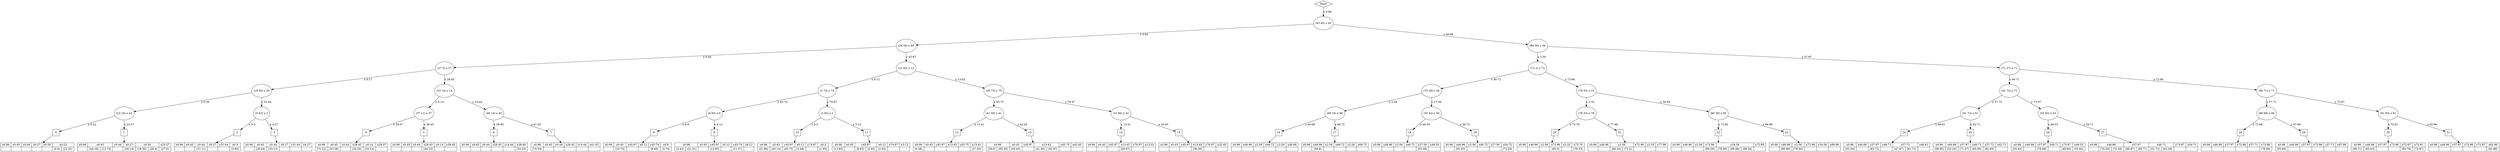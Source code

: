 digraph graphname{
ratio="fill";margin=0;
Node0 [shape=diamond label="Start"]
Node0 -> Node1 [label="x 0-96"]
Node1 [width=1 height=1 label ="(45 45) x 45"]
Node1 -> Node2 [label="x 0-45"]
Node2 [width=1 height=1 label ="(26 44) y 44"]
Node2 -> Node3 [label="y 0-44"]
Node3 [width=1 height=1 label ="(27 0) x 27"]
Node3 -> Node4 [label="x 0-27"]
Node4 [width=1 height=1 label ="(18 30) y 30"]
Node4 -> Node5 [label="y 0-30"]
Node5 [width=1 height=1 label ="(22 25) x 22"]
Node5 -> Node6 [label="x 0-22"]
Node6 [shape=rectangle width=0.5 height=0.5 label="0"]
struct37 [shape=record label=" {x0-96|{}}|{x0-45|{}}|{y0-44|{}}|{x0-27|{}}|{y0-30|{}}|{x0-22|{ (0-0)|(22-25)}}"]
Node6 -> struct37
Node5 -> Node7 [label="x 23-27"]
Node7 [shape=rectangle width=0.5 height=0.5 label="1"]
struct43 [shape=record label=" {x0-96|{}}|{x0-45|{ (44-16)|(12-74)}}|{y0-44|{}}|{x0-27|{ (26-14)}}|{y0-30|{ (18-30)|(26-4)}}|{x23-27|{ (27-0)}}"]
Node7 -> struct43
Node4 -> Node8 [label="y 31-44"]
Node8 [width=1 height=1 label ="(3 43) x 3"]
Node8 -> Node9 [label="x 0-3"]
Node9 [shape=rectangle width=0.5 height=0.5 label="2"]
struct55 [shape=record label=" {x0-96|{}}|{x0-45|{}}|{y0-44|{ (37-11)}}|{x0-27|{}}|{y31-44|{}}|{x0-3|{ (3-40)}}"]
Node9 -> struct55
Node8 -> Node10 [label="x 4-27"]
Node10 [shape=rectangle width=0.5 height=0.5 label="3"]
struct61 [shape=record label=" {x0-96|{}}|{x0-45|{ (26-44)}}|{y0-44|{ (33-13)}}|{x0-27|{}}|{y31-44|{}}|{x4-27|{}}"]
Node10 -> struct61
Node3 -> Node11 [label="x 28-45"]
Node11 [width=1 height=1 label ="(33 14) y 14"]
Node11 -> Node12 [label="y 0-14"]
Node12 [width=1 height=1 label ="(37 11) x 37"]
Node12 -> Node13 [label="x 28-37"]
Node13 [shape=rectangle width=0.5 height=0.5 label="4"]
struct79 [shape=record label=" {x0-96|{ (71-22)}}|{x0-45|{ (43-38)}}|{y0-44|{}}|{x28-45|{ (30-29)}}|{y0-14|{ (33-14)}}|{x28-37|{}}"]
Node13 -> struct79
Node12 -> Node14 [label="x 38-45"]
Node14 [shape=rectangle width=0.5 height=0.5 label="5"]
struct85 [shape=record label=" {x0-96|{}}|{x0-45|{}}|{y0-44|{}}|{x28-45|{ (44-10)}}|{y0-14|{}}|{x38-45|{}}"]
Node14 -> struct85
Node11 -> Node15 [label="y 14-44"]
Node15 [width=1 height=1 label ="(40 14) x 40"]
Node15 -> Node16 [label="x 28-40"]
Node16 [shape=rectangle width=0.5 height=0.5 label="6"]
struct97 [shape=record label=" {x0-96|{}}|{x0-45|{}}|{y0-44|{}}|{x28-45|{}}|{y14-44|{}}|{x28-40|{ (33-23)}}"]
Node16 -> struct97
Node15 -> Node17 [label="x 41-45"]
Node17 [shape=rectangle width=0.5 height=0.5 label="7"]
struct103 [shape=record label=" {x0-96|{ (70-54)}}|{x0-45|{}}|{y0-44|{}}|{x28-45|{}}|{y14-44|{}}|{x41-45|{}}"]
Node17 -> struct103
Node2 -> Node18 [label="y 45-97"]
Node18 [width=1 height=1 label ="(12 85) x 12"]
Node18 -> Node19 [label="x 0-12"]
Node19 [width=1 height=1 label ="(2 74) y 74"]
Node19 -> Node20 [label="y 45-74"]
Node20 [width=1 height=1 label ="(8 60) x 8"]
Node20 -> Node21 [label="x 0-8"]
Node21 [shape=rectangle width=0.5 height=0.5 label="8"]
struct127 [shape=record label=" {x0-96|{}}|{x0-45|{ (10-70)}}|{y45-97|{}}|{x0-12|{}}|{y45-74|{ (8-60)}}|{x0-8|{ (2-74)}}"]
Node21 -> struct127
Node20 -> Node22 [label="x 8-12"]
Node22 [shape=rectangle width=0.5 height=0.5 label="9"]
struct133 [shape=record label=" {x0-96|{ (3-43)|(21-31)}}|{x0-45|{}}|{y45-97|{ (12-85)}}|{x0-12|{}}|{y45-74|{ (11-57)}}|{x8-12|{}}"]
Node22 -> struct133
Node19 -> Node23 [label="y 74-97"]
Node23 [width=1 height=1 label ="(2 92) x 2"]
Node23 -> Node24 [label="x 0-2"]
Node24 [shape=rectangle width=0.5 height=0.5 label="10"]
struct145 [shape=record label=" {x0-96|{ (31-96)}}|{x0-45|{ (40-14)}}|{y45-97|{ (45-75)}}|{x0-12|{ (2-48)}}|{y74-97|{}}|{x0-2|{ (1-85)}}"]
Node24 -> struct145
Node23 -> Node25 [label="x 3-12"]
Node25 [shape=rectangle width=0.5 height=0.5 label="11"]
struct151 [shape=record label=" {x0-96|{ (13-85)}}|{x0-45|{}}|{y45-97|{ (8-63)|(2-92)}}|{x0-12|{ (2-92)}}|{y74-97|{}}|{x3-12|{}}"]
Node25 -> struct151
Node18 -> Node26 [label="x 13-45"]
Node26 [width=1 height=1 label ="(45 75) y 75"]
Node26 -> Node27 [label="y 45-75"]
Node27 [width=1 height=1 label ="(41 59) x 41"]
Node27 -> Node28 [label="x 13-41"]
Node28 [shape=rectangle width=0.5 height=0.5 label="12"]
struct169 [shape=record label=" {x0-96|{ (0-38)}}|{x0-45|{}}|{y45-97|{}}|{x13-45|{}}|{y45-75|{}}|{x13-41|{ (37-53)}}"]
Node28 -> struct169
Node27 -> Node29 [label="x 42-45"]
Node29 [shape=rectangle width=0.5 height=0.5 label="13"]
struct175 [shape=record label=" {x0-96|{ (38-0)|(85-39)}}|{x0-45|{ (45-45)}}|{y45-97|{}}|{x13-45|{ (41-59)|(42-97)}}|{y45-75|{}}|{x42-45|{}}"]
Node29 -> struct175
Node26 -> Node30 [label="y 76-97"]
Node30 [width=1 height=1 label ="(31 96) x 31"]
Node30 -> Node31 [label="x 13-31"]
Node31 [shape=rectangle width=0.5 height=0.5 label="14"]
struct187 [shape=record label=" {x0-96|{}}|{x0-45|{}}|{y45-97|{}}|{x13-45|{ (26-97)}}|{y76-97|{}}|{x13-31|{}}"]
Node31 -> struct187
Node30 -> Node32 [label="x 32-45"]
Node32 [shape=rectangle width=0.5 height=0.5 label="15"]
struct193 [shape=record label=" {x0-96|{}}|{x0-45|{}}|{y45-97|{}}|{x13-45|{ (36-50)}}|{y76-97|{}}|{x32-45|{}}"]
Node32 -> struct193
Node1 -> Node33 [label="x 46-96"]
Node33 [width=1 height=1 label ="(88 56) y 56"]
Node33 -> Node34 [label="y 2-56"]
Node34 [width=1 height=1 label ="(72 2) x 72"]
Node34 -> Node35 [label="x 46-72"]
Node35 [width=1 height=1 label ="(70 26) y 26"]
Node35 -> Node36 [label="y 2-26"]
Node36 [width=1 height=1 label ="(68 16) x 68"]
Node36 -> Node37 [label="x 46-68"]
Node37 [shape=rectangle width=0.5 height=0.5 label="16"]
struct223 [shape=record label=" {x0-96|{}}|{x46-96|{}}|{y2-56|{}}|{x46-72|{}}|{y2-26|{}}|{x46-68|{}}"]
Node37 -> struct223
Node36 -> Node38 [label="x 69-72"]
Node38 [shape=rectangle width=0.5 height=0.5 label="17"]
struct229 [shape=record label=" {x0-96|{}}|{x46-96|{ (58-8)}}|{y2-56|{}}|{x46-72|{}}|{y2-26|{}}|{x69-72|{}}"]
Node38 -> struct229
Node35 -> Node39 [label="y 27-56"]
Node39 [width=1 height=1 label ="(55 42) x 55"]
Node39 -> Node40 [label="x 46-55"]
Node40 [shape=rectangle width=0.5 height=0.5 label="18"]
struct241 [shape=record label=" {x0-96|{}}|{x46-96|{}}|{y2-56|{}}|{x46-72|{}}|{y27-56|{ (53-38)}}|{x46-55|{}}"]
Node40 -> struct241
Node39 -> Node41 [label="x 56-72"]
Node41 [shape=rectangle width=0.5 height=0.5 label="19"]
struct247 [shape=record label=" {x0-96|{}}|{x46-96|{ (91-93)}}|{y2-56|{}}|{x46-72|{}}|{y27-56|{}}|{x56-72|{ (72-29)}}"]
Node41 -> struct247
Node34 -> Node42 [label="x 72-96"]
Node42 [width=1 height=1 label ="(76 33) y 33"]
Node42 -> Node43 [label="y 2-33"]
Node43 [width=1 height=1 label ="(76 33) x 76"]
Node43 -> Node44 [label="x 72-76"]
Node44 [shape=rectangle width=0.5 height=0.5 label="20"]
struct265 [shape=record label=" {x0-96|{}}|{x46-96|{}}|{y2-56|{}}|{x72-96|{ (85-3)}}|{y2-33|{}}|{x72-76|{ (76-33)}}"]
Node44 -> struct265
Node43 -> Node45 [label="x 77-96"]
Node45 [shape=rectangle width=0.5 height=0.5 label="21"]
struct271 [shape=record label=" {x0-96|{}}|{x46-96|{}}|{y2-56|{ (68-16)|(72-2)}}|{x72-96|{}}|{y2-33|{}}|{x77-96|{}}"]
Node45 -> struct271
Node42 -> Node46 [label="y 34-56"]
Node46 [width=1 height=1 label ="(85 39) x 85"]
Node46 -> Node47 [label="x 72-85"]
Node47 [shape=rectangle width=0.5 height=0.5 label="22"]
struct283 [shape=record label=" {x0-96|{}}|{x46-96|{}}|{y2-56|{}}|{x72-96|{ (89-29)}}|{y34-56|{ (78-38)|(89-48)|(88-56)}}|{x72-85|{}}"]
Node47 -> struct283
Node46 -> Node48 [label="x 86-96"]
Node48 [shape=rectangle width=0.5 height=0.5 label="23"]
struct289 [shape=record label=" {x0-96|{}}|{x46-96|{ (86-68)}}|{y2-56|{ (79-50)}}|{x72-96|{}}|{y34-56|{}}|{x86-96|{}}"]
Node48 -> struct289
Node33 -> Node49 [label="y 57-97"]
Node49 [width=1 height=1 label ="(71 57) x 71"]
Node49 -> Node50 [label="x 46-71"]
Node50 [width=1 height=1 label ="(61 72) y 72"]
Node50 -> Node51 [label="y 57-72"]
Node51 [width=1 height=1 label ="(61 72) x 61"]
Node51 -> Node52 [label="x 46-61"]
Node52 [shape=rectangle width=0.5 height=0.5 label="24"]
struct313 [shape=record label=" {x0-96|{ (52-30)}}|{x46-96|{}}|{y57-97|{ (82-72)}}|{x46-71|{}}|{y57-72|{ (47-67)|(61-72)}}|{x46-61|{}}"]
Node52 -> struct313
Node51 -> Node53 [label="x 62-71"]
Node53 [shape=rectangle width=0.5 height=0.5 label="25"]
struct319 [shape=record label=" {x0-96|{ (39-95)}}|{x46-96|{ (52-24)}}|{y57-97|{ (71-57)}}|{x46-71|{ (65-95)}}|{y57-72|{ (62-65)}}|{x62-71|{}}"]
Node53 -> struct319
Node50 -> Node54 [label="y 73-97"]
Node54 [width=1 height=1 label ="(53 83) x 53"]
Node54 -> Node55 [label="x 46-53"]
Node55 [shape=rectangle width=0.5 height=0.5 label="26"]
struct331 [shape=record label=" {x0-96|{ (55-42)}}|{x46-96|{}}|{y57-97|{ (78-68)}}|{x46-71|{}}|{y73-97|{ (49-94)}}|{x46-53|{ (53-83)}}"]
Node55 -> struct331
Node54 -> Node56 [label="x 54-71"]
Node56 [shape=rectangle width=0.5 height=0.5 label="27"]
struct337 [shape=record label=" {x0-96|{}}|{x46-96|{ (70-26)|(72-26)}}|{y57-97|{ (49-97)|(95-71)}}|{x46-71|{ (51-72)|(62-58)}}|{y73-97|{}}|{x54-71|{}}"]
Node56 -> struct337
Node49 -> Node57 [label="x 72-96"]
Node57 [width=1 height=1 label ="(96 71) y 71"]
Node57 -> Node58 [label="y 57-71"]
Node58 [width=1 height=1 label ="(86 68) x 86"]
Node58 -> Node59 [label="x 72-86"]
Node59 [shape=rectangle width=0.5 height=0.5 label="28"]
struct355 [shape=record label=" {x0-96|{}}|{x46-96|{}}|{y57-97|{}}|{x72-96|{}}|{y57-71|{}}|{x72-86|{ (78-58)}}"]
Node59 -> struct355
Node58 -> Node60 [label="x 87-96"]
Node60 [shape=rectangle width=0.5 height=0.5 label="29"]
struct361 [shape=record label=" {x0-96|{ (55-86)}}|{x46-96|{}}|{y57-97|{}}|{x72-96|{}}|{y57-71|{}}|{x87-96|{}}"]
Node60 -> struct361
Node57 -> Node61 [label="y 72-97"]
Node61 [width=1 height=1 label ="(91 93) x 91"]
Node61 -> Node62 [label="x 72-91"]
Node62 [shape=rectangle width=0.5 height=0.5 label="30"]
struct373 [shape=record label=" {x0-96|{ (96-71)}}|{x46-96|{ (65-43)}}|{y57-97|{}}|{x72-96|{}}|{y72-97|{ (93-76)}}|{x72-91|{ (73-97)}}"]
Node62 -> struct373
Node61 -> Node63 [label="x 92-96"]
Node63 [shape=rectangle width=0.5 height=0.5 label="31"]
struct379 [shape=record label=" {x0-96|{}}|{x46-96|{}}|{y57-97|{}}|{x72-96|{}}|{y72-97|{}}|{x92-96|{ (92-88)}}"]
Node63 -> struct379
}
